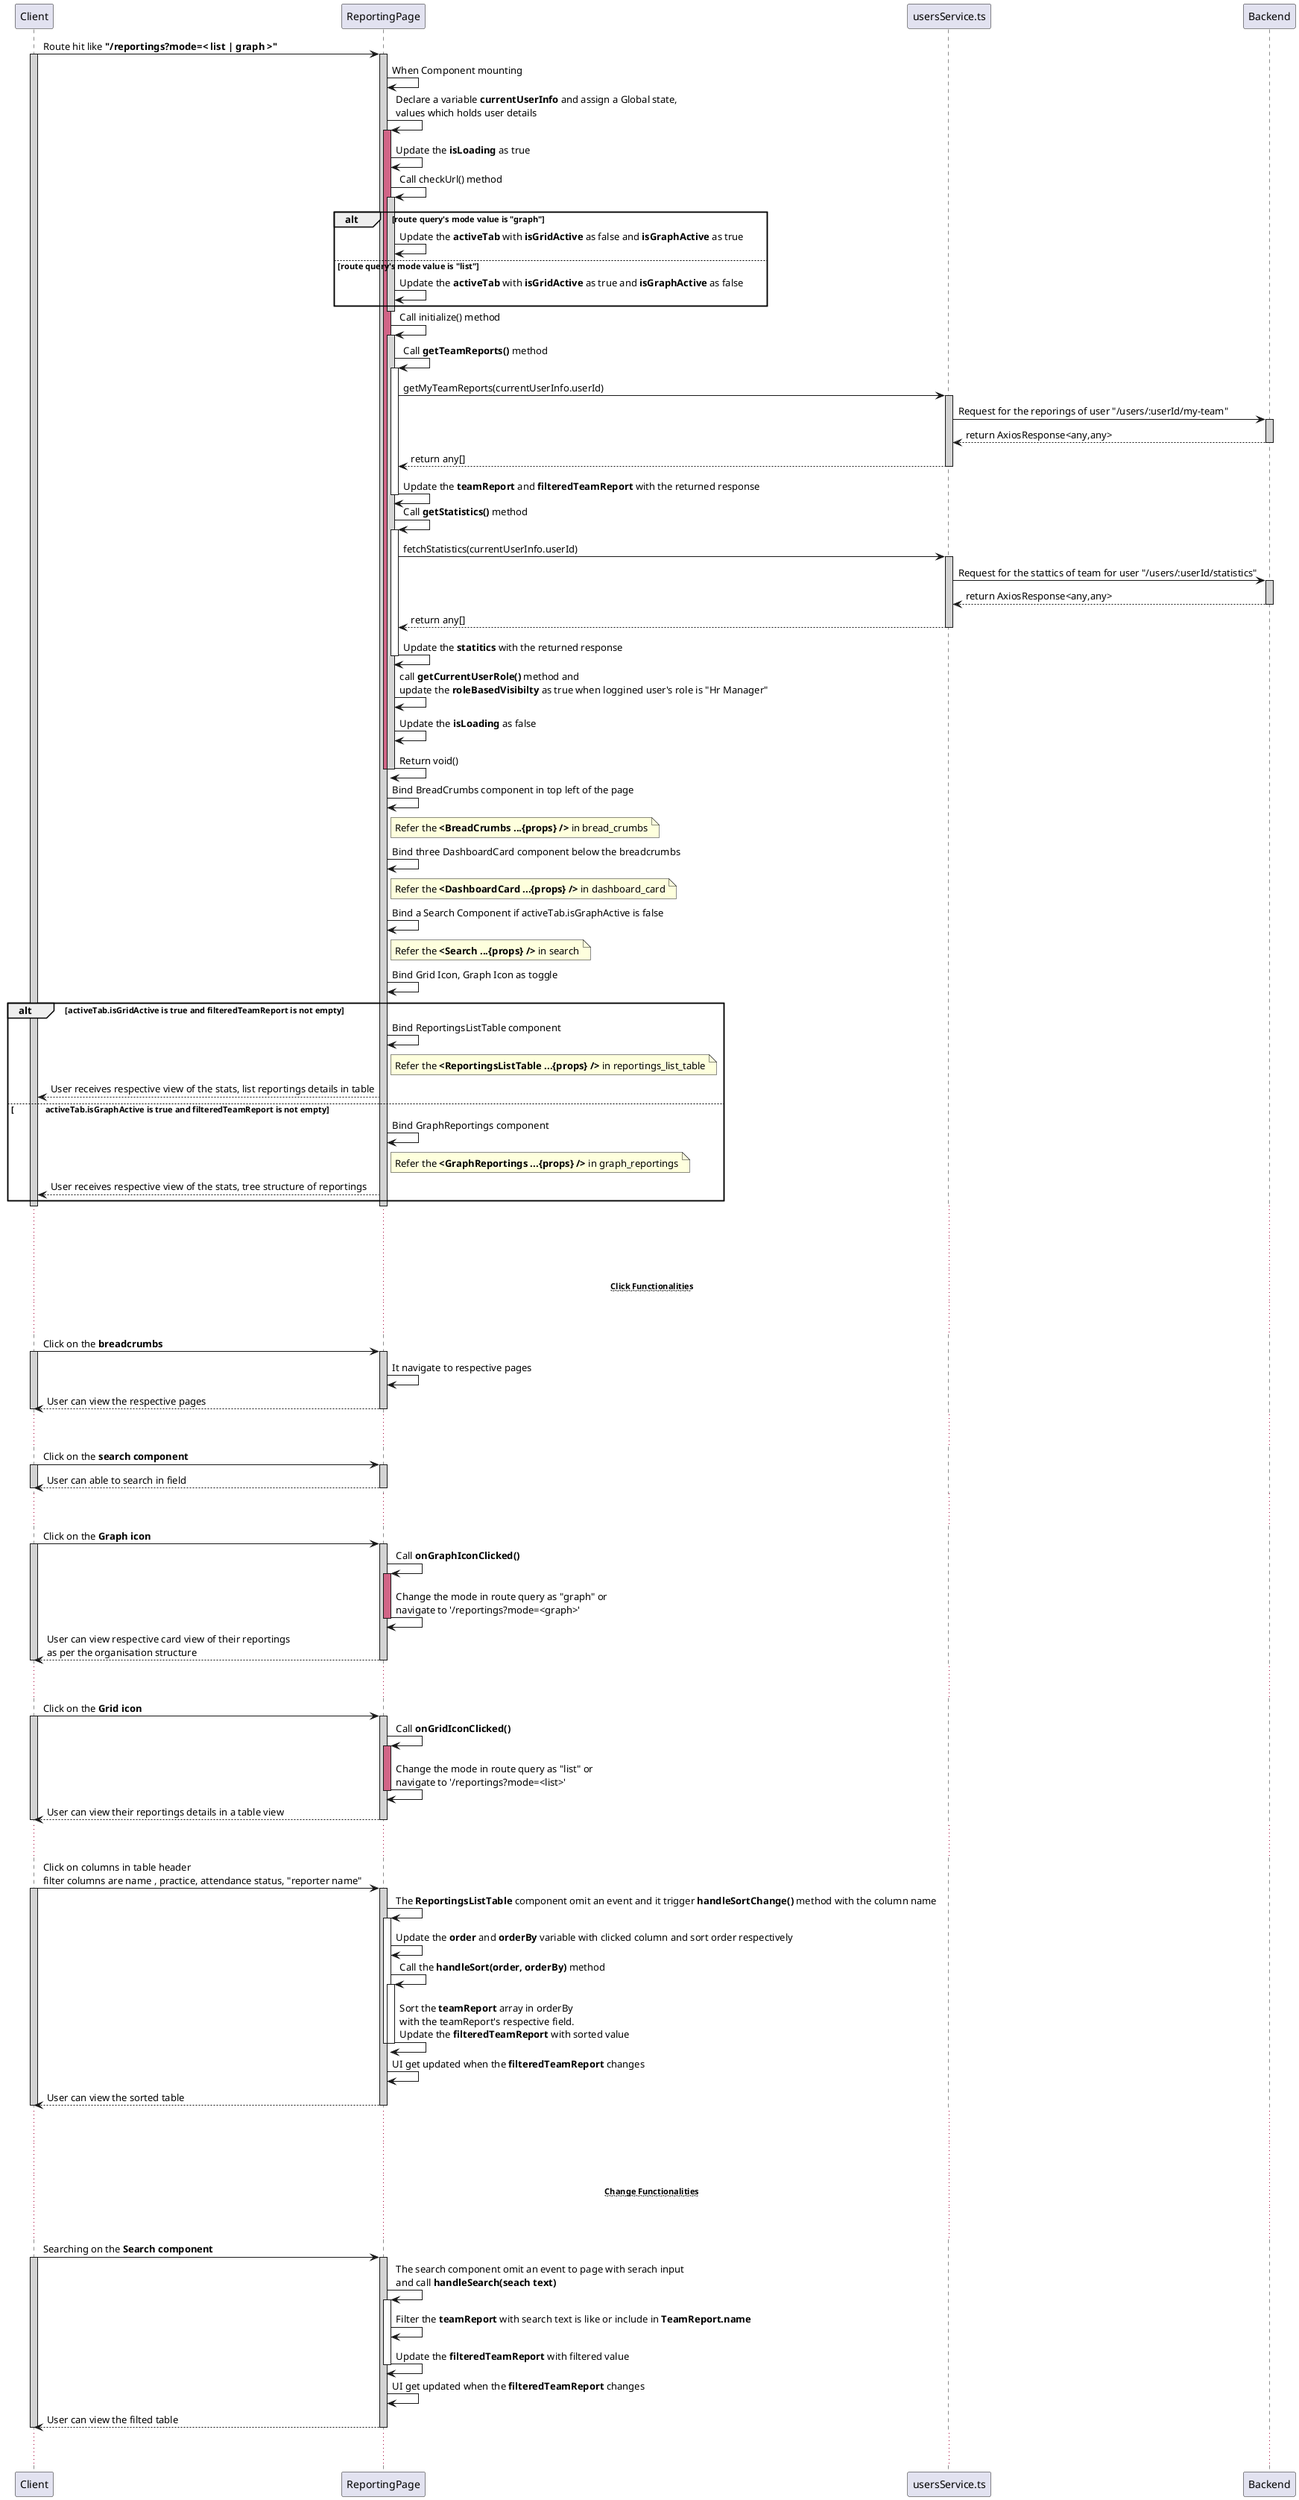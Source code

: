 @startuml ReportingPage Sequence
participant Client 
participant ReportingPage

Client -> ReportingPage : Route hit like **"/reportings?mode=< list | graph >"**

activate Client #D3D3D3
activate ReportingPage #D3D3D3
    ReportingPage -> ReportingPage : When Component mounting
    ReportingPage -> ReportingPage : Declare a variable **currentUserInfo** and assign a Global state,\nvalues which holds user details
    activate ReportingPage #D16587
        ReportingPage -> ReportingPage : Update the **isLoading** as true
        ReportingPage -> ReportingPage : Call checkUrl() method
        activate ReportingPage #D5D5D5
            alt route query's mode value is "graph"
                ReportingPage -> ReportingPage : Update the **activeTab** with **isGridActive** as false and **isGraphActive** as true
            else route query's mode value is "list"
                ReportingPage -> ReportingPage : Update the **activeTab** with **isGridActive** as true and **isGraphActive** as false
            end
        deactivate ReportingPage
        ReportingPage -> ReportingPage : Call initialize() method
        activate ReportingPage #D5D5D5
            ReportingPage -> ReportingPage : Call **getTeamReports()** method
            activate ReportingPage 
                ReportingPage -> usersService.ts : getMyTeamReports(currentUserInfo.userId)
                activate usersService.ts #D3D3D3
                    usersService.ts -> Backend : Request for the reporings of user "/users/:userId/my-team"
                    activate Backend #D3D3D3
                    usersService.ts <-- Backend : return AxiosResponse<any,any>
                    deactivate Backend
                    ReportingPage <-- usersService.ts : return any[]
                deactivate usersService.ts
                ReportingPage -> ReportingPage : Update the **teamReport** and **filteredTeamReport** with the returned response
            deactivate ReportingPage
            ReportingPage -> ReportingPage : Call **getStatistics()** method
            activate ReportingPage 
                ReportingPage -> usersService.ts : fetchStatistics(currentUserInfo.userId)
                activate usersService.ts #D3D3D3
                    usersService.ts -> Backend : Request for the stattics of team for user "/users/:userId/statistics"
                    activate Backend #D3D3D3
                    usersService.ts <-- Backend : return AxiosResponse<any,any>
                    deactivate Backend
                    ReportingPage <-- usersService.ts : return any[]
                deactivate usersService.ts
                ReportingPage -> ReportingPage : Update the **statitics** with the returned response
            deactivate ReportingPage
            ReportingPage -> ReportingPage : call **getCurrentUserRole()** method and \nupdate the **roleBasedVisibilty** as true when loggined user's role is "Hr Manager"
            ReportingPage -> ReportingPage : Update the **isLoading** as false
            ReportingPage -> ReportingPage : Return void()
        deactivate ReportingPage
    deactivate ReportingPage
    ReportingPage -> ReportingPage : Bind BreadCrumbs component in top left of the page
    note right of ReportingPage : Refer the **<BreadCrumbs ...{props} />** in bread_crumbs
    ReportingPage -> ReportingPage : Bind three DashboardCard component below the breadcrumbs
    note right of ReportingPage : Refer the **<DashboardCard ...{props} />** in dashboard_card
    ReportingPage -> ReportingPage : Bind a Search Component if activeTab.isGraphActive is false
    note right of ReportingPage : Refer the **<Search ...{props} />** in search
    ReportingPage -> ReportingPage : Bind Grid Icon, Graph Icon as toggle
    alt activeTab.isGridActive is true and filteredTeamReport is not empty
        ReportingPage -> ReportingPage : Bind ReportingsListTable component
        note right of ReportingPage : Refer the **<ReportingsListTable ...{props} />** in reportings_list_table
        Client <-- ReportingPage : User receives respective view of the stats, list reportings details in table
    else \t\tactiveTab.isGraphActive is true and filteredTeamReport is not empty
        ReportingPage -> ReportingPage : Bind GraphReportings component
        note right of ReportingPage : Refer the **<GraphReportings ...{props} />** in graph_reportings
        Client <-- ReportingPage : User receives respective view of the stats, tree structure of reportings
    end
deactivate Client
deactivate ReportingPage

... ...
... ...
...~~**Click Functionalities**~~...
... ...

Client -> ReportingPage : Click on the **breadcrumbs**
activate Client #D3D3D3
activate ReportingPage #D3D3D3
    ReportingPage -> ReportingPage : It navigate to respective pages
    Client <-- ReportingPage : User can view the respective pages
deactivate Client
deactivate ReportingPage

... ...

Client -> ReportingPage : Click on the **search component**
activate Client #D3D3D3
activate ReportingPage #D3D3D3
    Client <-- ReportingPage : User can able to search in field
deactivate Client
deactivate ReportingPage

... ...

Client -> ReportingPage : Click on the **Graph icon**
activate Client #D3D3D3
activate ReportingPage #D3D3D3
    ReportingPage -> ReportingPage : Call **onGraphIconClicked()**
    activate ReportingPage #D16587
        ReportingPage -> ReportingPage : Change the mode in route query as "graph" or \nnavigate to '/reportings?mode=<graph>'
    deactivate ReportingPage
    Client <-- ReportingPage : User can view respective card view of their reportings\nas per the organisation structure
deactivate Client
deactivate ReportingPage

... ...

Client -> ReportingPage : Click on the **Grid icon**
activate Client #D3D3D3
activate ReportingPage #D3D3D3
    ReportingPage -> ReportingPage : Call **onGridIconClicked()**
    activate ReportingPage #D16587
        ReportingPage -> ReportingPage : Change the mode in route query as "list" or \nnavigate to '/reportings?mode=<list>'
    deactivate ReportingPage
    Client <-- ReportingPage : User can view their reportings details in a table view
deactivate Client
deactivate ReportingPage

... ...

Client -> ReportingPage : Click on columns in table header \nfilter columns are name , practice, attendance status, "reporter name"
activate Client #D3D3D3
activate ReportingPage #D3D3D3
    ReportingPage -> ReportingPage : The **ReportingsListTable** component omit an event and it trigger **handleSortChange()** method with the column name
    activate ReportingPage
        ReportingPage -> ReportingPage : Update the **order** and **orderBy** variable with clicked column and sort order respectively
        ReportingPage -> ReportingPage : Call the **handleSort(order, orderBy)** method
        activate ReportingPage 
            ReportingPage -> ReportingPage : Sort the **teamReport** array in orderBy \nwith the teamReport's respective field. \nUpdate the **filteredTeamReport** with sorted value
        deactivate ReportingPage 
    deactivate ReportingPage
    ReportingPage -> ReportingPage : UI get updated when the **filteredTeamReport** changes
    Client <-- ReportingPage : User can view the sorted table
deactivate Client
deactivate ReportingPage

... ...
... ...
...~~**Change Functionalities**~~...
... ...

Client -> ReportingPage : Searching on the **Search component**
activate Client #D3D3D3
activate ReportingPage #D3D3D3
    ReportingPage -> ReportingPage : The search component omit an event to page with serach input \nand call **handleSearch(seach text)** 
    activate ReportingPage 
            ReportingPage -> ReportingPage : Filter the **teamReport** with search text is like or include in **TeamReport.name**
            ReportingPage -> ReportingPage : Update the **filteredTeamReport** with filtered value
    deactivate ReportingPage
    ReportingPage -> ReportingPage : UI get updated when the **filteredTeamReport** changes
    Client <-- ReportingPage : User can view the filted table
deactivate Client
deactivate ReportingPage

... ...

@enduml